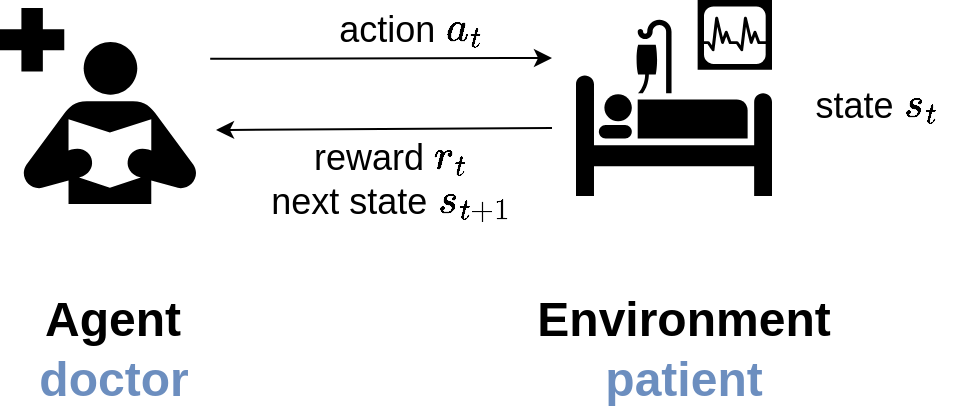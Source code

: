 <mxfile version="16.6.4" type="device"><diagram id="HY6o_BqShT9dHLdjTyZm" name="Page-1"><mxGraphModel dx="578" dy="392" grid="1" gridSize="10" guides="1" tooltips="1" connect="1" arrows="1" fold="1" page="1" pageScale="1" pageWidth="827" pageHeight="1169" math="1" shadow="0"><root><mxCell id="0"/><mxCell id="1" parent="0"/><mxCell id="R6yDiRDJmDdNoRyAZvM6-8" value="" style="endArrow=classic;html=1;rounded=0;fontSize=24;exitX=1.083;exitY=-0.009;exitDx=0;exitDy=0;exitPerimeter=0;entryX=0;entryY=0;entryDx=0;entryDy=0;" parent="1" edge="1"><mxGeometry width="50" height="50" relative="1" as="geometry"><mxPoint x="217.101" y="210.37" as="sourcePoint"/><mxPoint x="388" y="210" as="targetPoint"/></mxGeometry></mxCell><mxCell id="R6yDiRDJmDdNoRyAZvM6-9" value="action \( a_t \)" style="text;html=1;align=center;verticalAlign=middle;resizable=0;points=[];autosize=1;strokeColor=none;fillColor=none;fontSize=18;" parent="1" vertex="1"><mxGeometry x="252" y="181" width="130" height="30" as="geometry"/></mxCell><mxCell id="R6yDiRDJmDdNoRyAZvM6-10" value="" style="endArrow=classic;html=1;rounded=0;fontSize=18;exitX=0;exitY=0.5;exitDx=0;exitDy=0;entryX=1.117;entryY=0.5;entryDx=0;entryDy=0;entryPerimeter=0;" parent="1" edge="1"><mxGeometry width="50" height="50" relative="1" as="geometry"><mxPoint x="388" y="245" as="sourcePoint"/><mxPoint x="220.011" y="246" as="targetPoint"/></mxGeometry></mxCell><mxCell id="R6yDiRDJmDdNoRyAZvM6-11" value="reward \(r_t\)&lt;br&gt;next state \(s_{t+1}\)" style="edgeLabel;html=1;align=center;verticalAlign=middle;resizable=0;points=[];fontSize=18;" parent="R6yDiRDJmDdNoRyAZvM6-10" vertex="1" connectable="0"><mxGeometry x="0.256" y="3" relative="1" as="geometry"><mxPoint x="24" y="22" as="offset"/></mxGeometry></mxCell><mxCell id="R6yDiRDJmDdNoRyAZvM6-14" value="state \(s_t\)" style="text;html=1;strokeColor=none;fillColor=none;align=center;verticalAlign=middle;whiteSpace=wrap;rounded=0;fontSize=18;" parent="1" vertex="1"><mxGeometry x="508.5" y="219" width="83" height="30" as="geometry"/></mxCell><mxCell id="R6yDiRDJmDdNoRyAZvM6-16" value="&lt;b&gt;&lt;font style=&quot;font-size: 24px&quot;&gt;Agent&lt;/font&gt;&lt;/b&gt;" style="text;html=1;strokeColor=none;fillColor=none;align=center;verticalAlign=middle;whiteSpace=wrap;rounded=0;fontSize=18;" parent="1" vertex="1"><mxGeometry x="127" y="326" width="83" height="30" as="geometry"/></mxCell><mxCell id="R6yDiRDJmDdNoRyAZvM6-17" value="&lt;b&gt;&lt;font style=&quot;font-size: 24px&quot;&gt;Environment&lt;/font&gt;&lt;/b&gt;" style="text;html=1;strokeColor=none;fillColor=none;align=center;verticalAlign=middle;whiteSpace=wrap;rounded=0;fontSize=18;" parent="1" vertex="1"><mxGeometry x="379" y="326" width="150" height="30" as="geometry"/></mxCell><mxCell id="CaLpis8ZtdkU6_L0Qdoo-1" value="" style="shape=mxgraph.signs.healthcare.intensive_care;html=1;pointerEvents=1;fillColor=#000000;strokeColor=none;verticalLabelPosition=bottom;verticalAlign=top;align=center;sketch=0;fontSize=20;fontColor=#6C8EBF;" parent="1" vertex="1"><mxGeometry x="400" y="181" width="98" height="98" as="geometry"/></mxCell><mxCell id="CaLpis8ZtdkU6_L0Qdoo-2" value="" style="shape=mxgraph.signs.healthcare.medical_library;html=1;pointerEvents=1;fillColor=#000000;strokeColor=none;verticalLabelPosition=bottom;verticalAlign=top;align=center;sketch=0;fontSize=20;fontColor=#6C8EBF;" parent="1" vertex="1"><mxGeometry x="112" y="185" width="98" height="98" as="geometry"/></mxCell><mxCell id="CaLpis8ZtdkU6_L0Qdoo-3" value="&lt;b&gt;&lt;font style=&quot;font-size: 24px&quot;&gt;doctor&lt;/font&gt;&lt;/b&gt;" style="text;html=1;strokeColor=none;fillColor=none;align=center;verticalAlign=middle;whiteSpace=wrap;rounded=0;fontSize=16;fontColor=#6C8EBF;" parent="1" vertex="1"><mxGeometry x="138.5" y="356" width="60" height="30" as="geometry"/></mxCell><mxCell id="CaLpis8ZtdkU6_L0Qdoo-4" value="&lt;font style=&quot;font-size: 24px&quot;&gt;&lt;b&gt;patient&lt;/b&gt;&lt;/font&gt;" style="text;html=1;strokeColor=none;fillColor=none;align=center;verticalAlign=middle;whiteSpace=wrap;rounded=0;fontSize=16;fontColor=#6C8EBF;" parent="1" vertex="1"><mxGeometry x="424" y="356" width="60" height="30" as="geometry"/></mxCell></root></mxGraphModel></diagram></mxfile>
